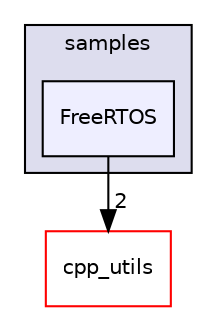 digraph "esp32-snippets/networking/mqtt/paho_mqtt_embedded_c/MQTTClient-C/src/samples/FreeRTOS" {
  compound=true
  node [ fontsize="10", fontname="Helvetica"];
  edge [ labelfontsize="10", labelfontname="Helvetica"];
  subgraph clusterdir_0f2a52543f6b196a843d32fe2cdb9b6c {
    graph [ bgcolor="#ddddee", pencolor="black", label="samples" fontname="Helvetica", fontsize="10", URL="dir_0f2a52543f6b196a843d32fe2cdb9b6c.html"]
  dir_9eb32292e969e250e26034e06785f1b6 [shape=box, label="FreeRTOS", style="filled", fillcolor="#eeeeff", pencolor="black", URL="dir_9eb32292e969e250e26034e06785f1b6.html"];
  }
  dir_e66062f3a4d2a5b6b6746a6b0f9c85ac [shape=box label="cpp_utils" fillcolor="white" style="filled" color="red" URL="dir_e66062f3a4d2a5b6b6746a6b0f9c85ac.html"];
  dir_9eb32292e969e250e26034e06785f1b6->dir_e66062f3a4d2a5b6b6746a6b0f9c85ac [headlabel="2", labeldistance=1.5 headhref="dir_000124_000062.html"];
}
